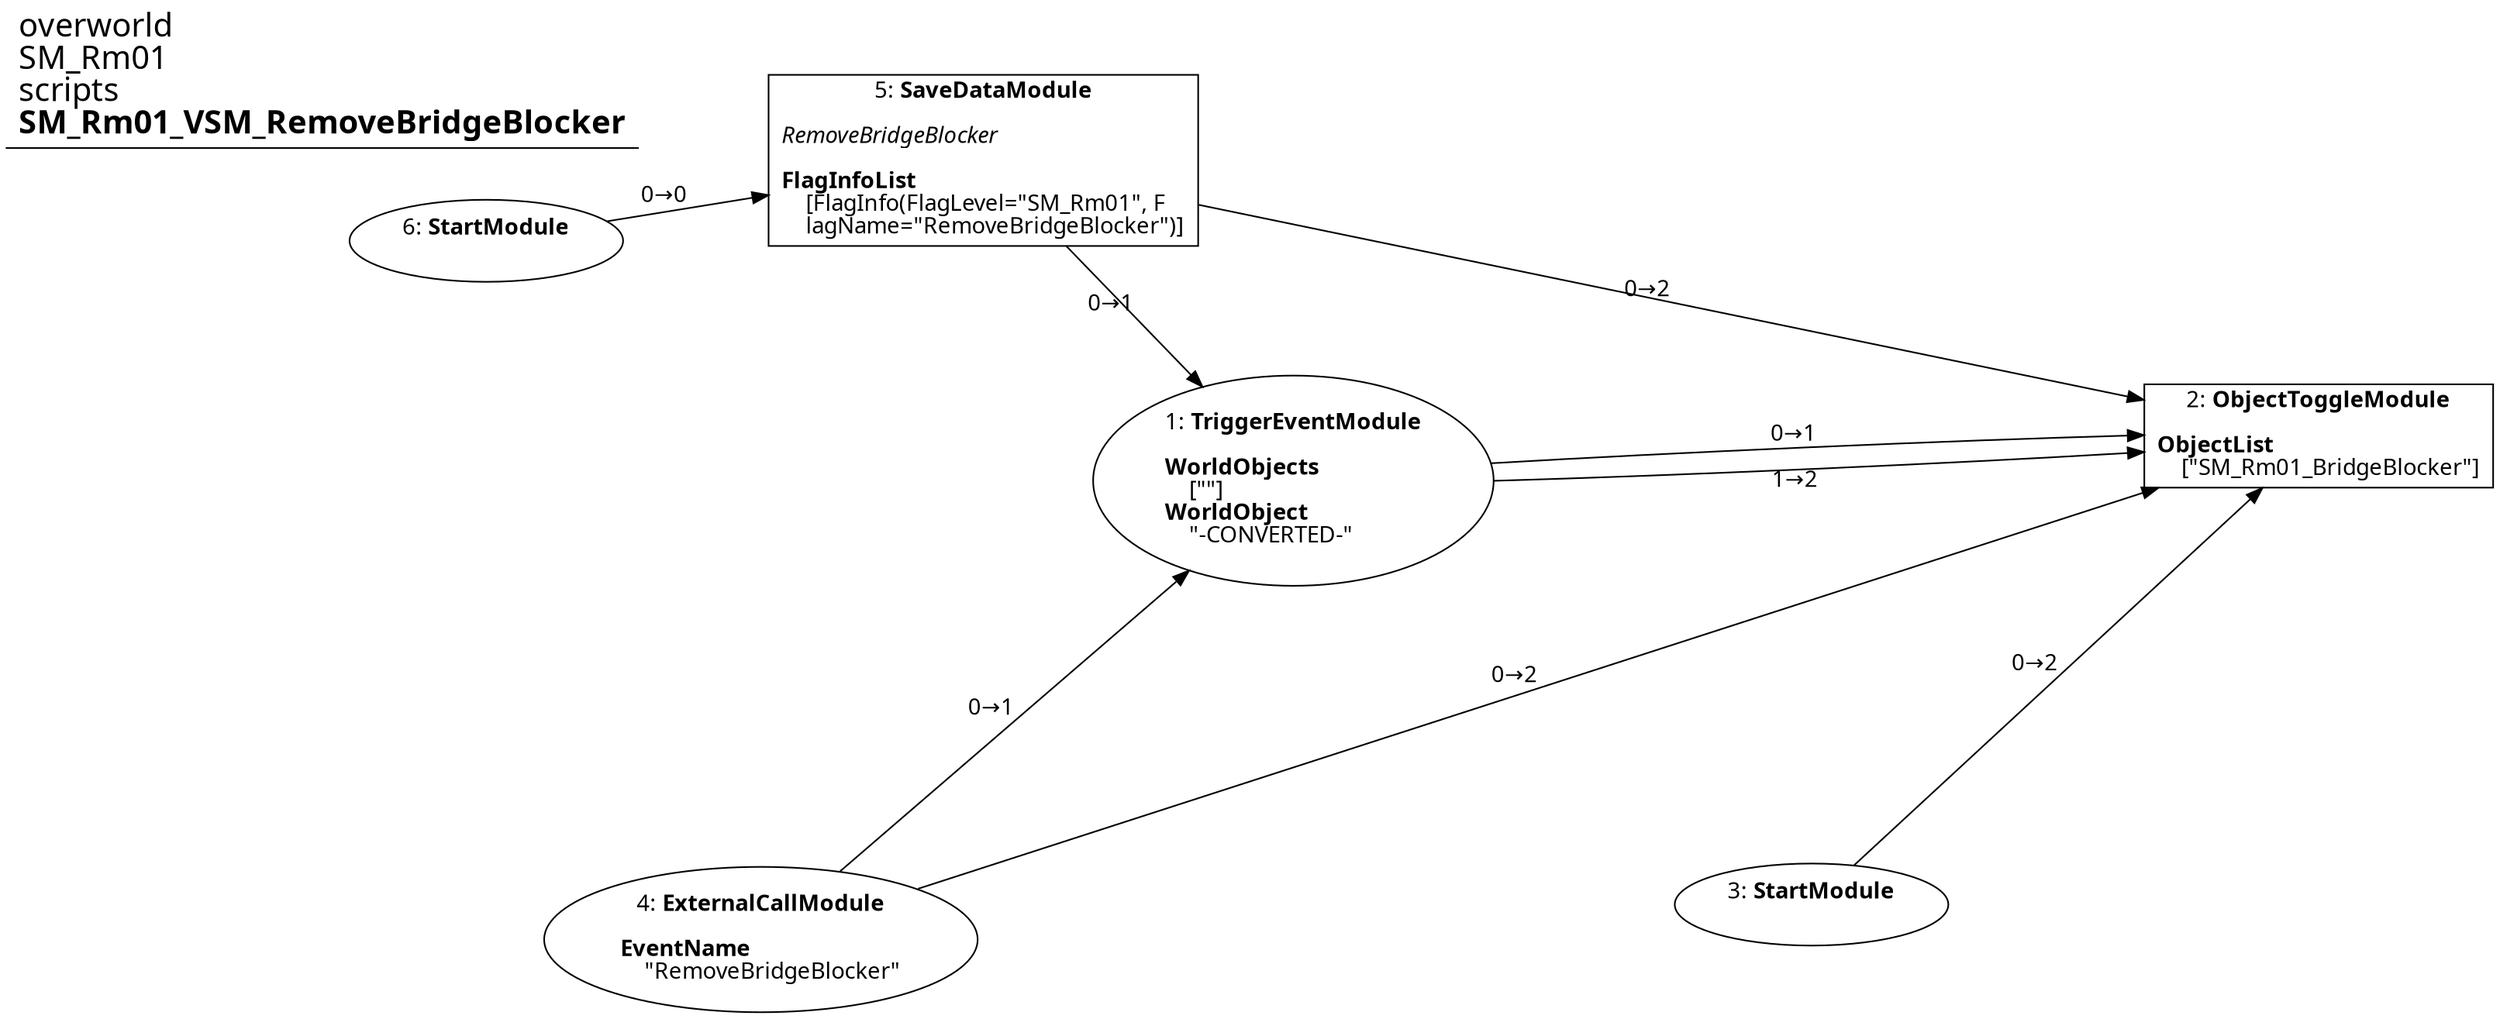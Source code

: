 digraph {
    layout = fdp;
    overlap = prism;
    sep = "+16";
    splines = spline;

    node [ shape = box ];

    graph [ fontname = "Segoe UI" ];
    node [ fontname = "Segoe UI" ];
    edge [ fontname = "Segoe UI" ];

    1 [ label = <1: <b>TriggerEventModule</b><br/><br/><b>WorldObjects</b><br align="left"/>    [&quot;&quot;]<br align="left"/><b>WorldObject</b><br align="left"/>    &quot;-CONVERTED-&quot;<br align="left"/>> ];
    1 [ shape = oval ]
    1 [ pos = "0.058000002,-0.21900001!" ];
    1 -> 2 [ label = "0→1" ];
    1 -> 2 [ label = "1→2" ];

    2 [ label = <2: <b>ObjectToggleModule</b><br/><br/><b>ObjectList</b><br align="left"/>    [&quot;SM_Rm01_BridgeBlocker&quot;]<br align="left"/>> ];
    2 [ pos = "0.6,-0.19600001!" ];

    3 [ label = <3: <b>StartModule</b><br/><br/>> ];
    3 [ shape = oval ]
    3 [ pos = "0.34600002,-0.437!" ];
    3 -> 2 [ label = "0→2" ];

    4 [ label = <4: <b>ExternalCallModule</b><br/><br/><b>EventName</b><br align="left"/>    &quot;RemoveBridgeBlocker&quot;<br align="left"/>> ];
    4 [ shape = oval ]
    4 [ pos = "-0.20600002,-0.455!" ];
    4 -> 1 [ label = "0→1" ];
    4 -> 2 [ label = "0→2" ];

    5 [ label = <5: <b>SaveDataModule</b><br/><br/><i>RemoveBridgeBlocker<br align="left"/></i><br align="left"/><b>FlagInfoList</b><br align="left"/>    [FlagInfo(FlagLevel=&quot;SM_Rm01&quot;, F<br align="left"/>    lagName=&quot;RemoveBridgeBlocker&quot;)]<br align="left"/>> ];
    5 [ pos = "-0.187,-0.054!" ];
    5 -> 1 [ label = "0→1" ];
    5 -> 2 [ label = "0→2" ];

    6 [ label = <6: <b>StartModule</b><br/><br/>> ];
    6 [ shape = oval ]
    6 [ pos = "-0.377,-0.054!" ];
    6 -> 5 [ label = "0→0" ];

    title [ pos = "-0.37800002,-0.053000003!" ];
    title [ shape = underline ];
    title [ label = <<font point-size="20">overworld<br align="left"/>SM_Rm01<br align="left"/>scripts<br align="left"/><b>SM_Rm01_VSM_RemoveBridgeBlocker</b><br align="left"/></font>> ];
}
